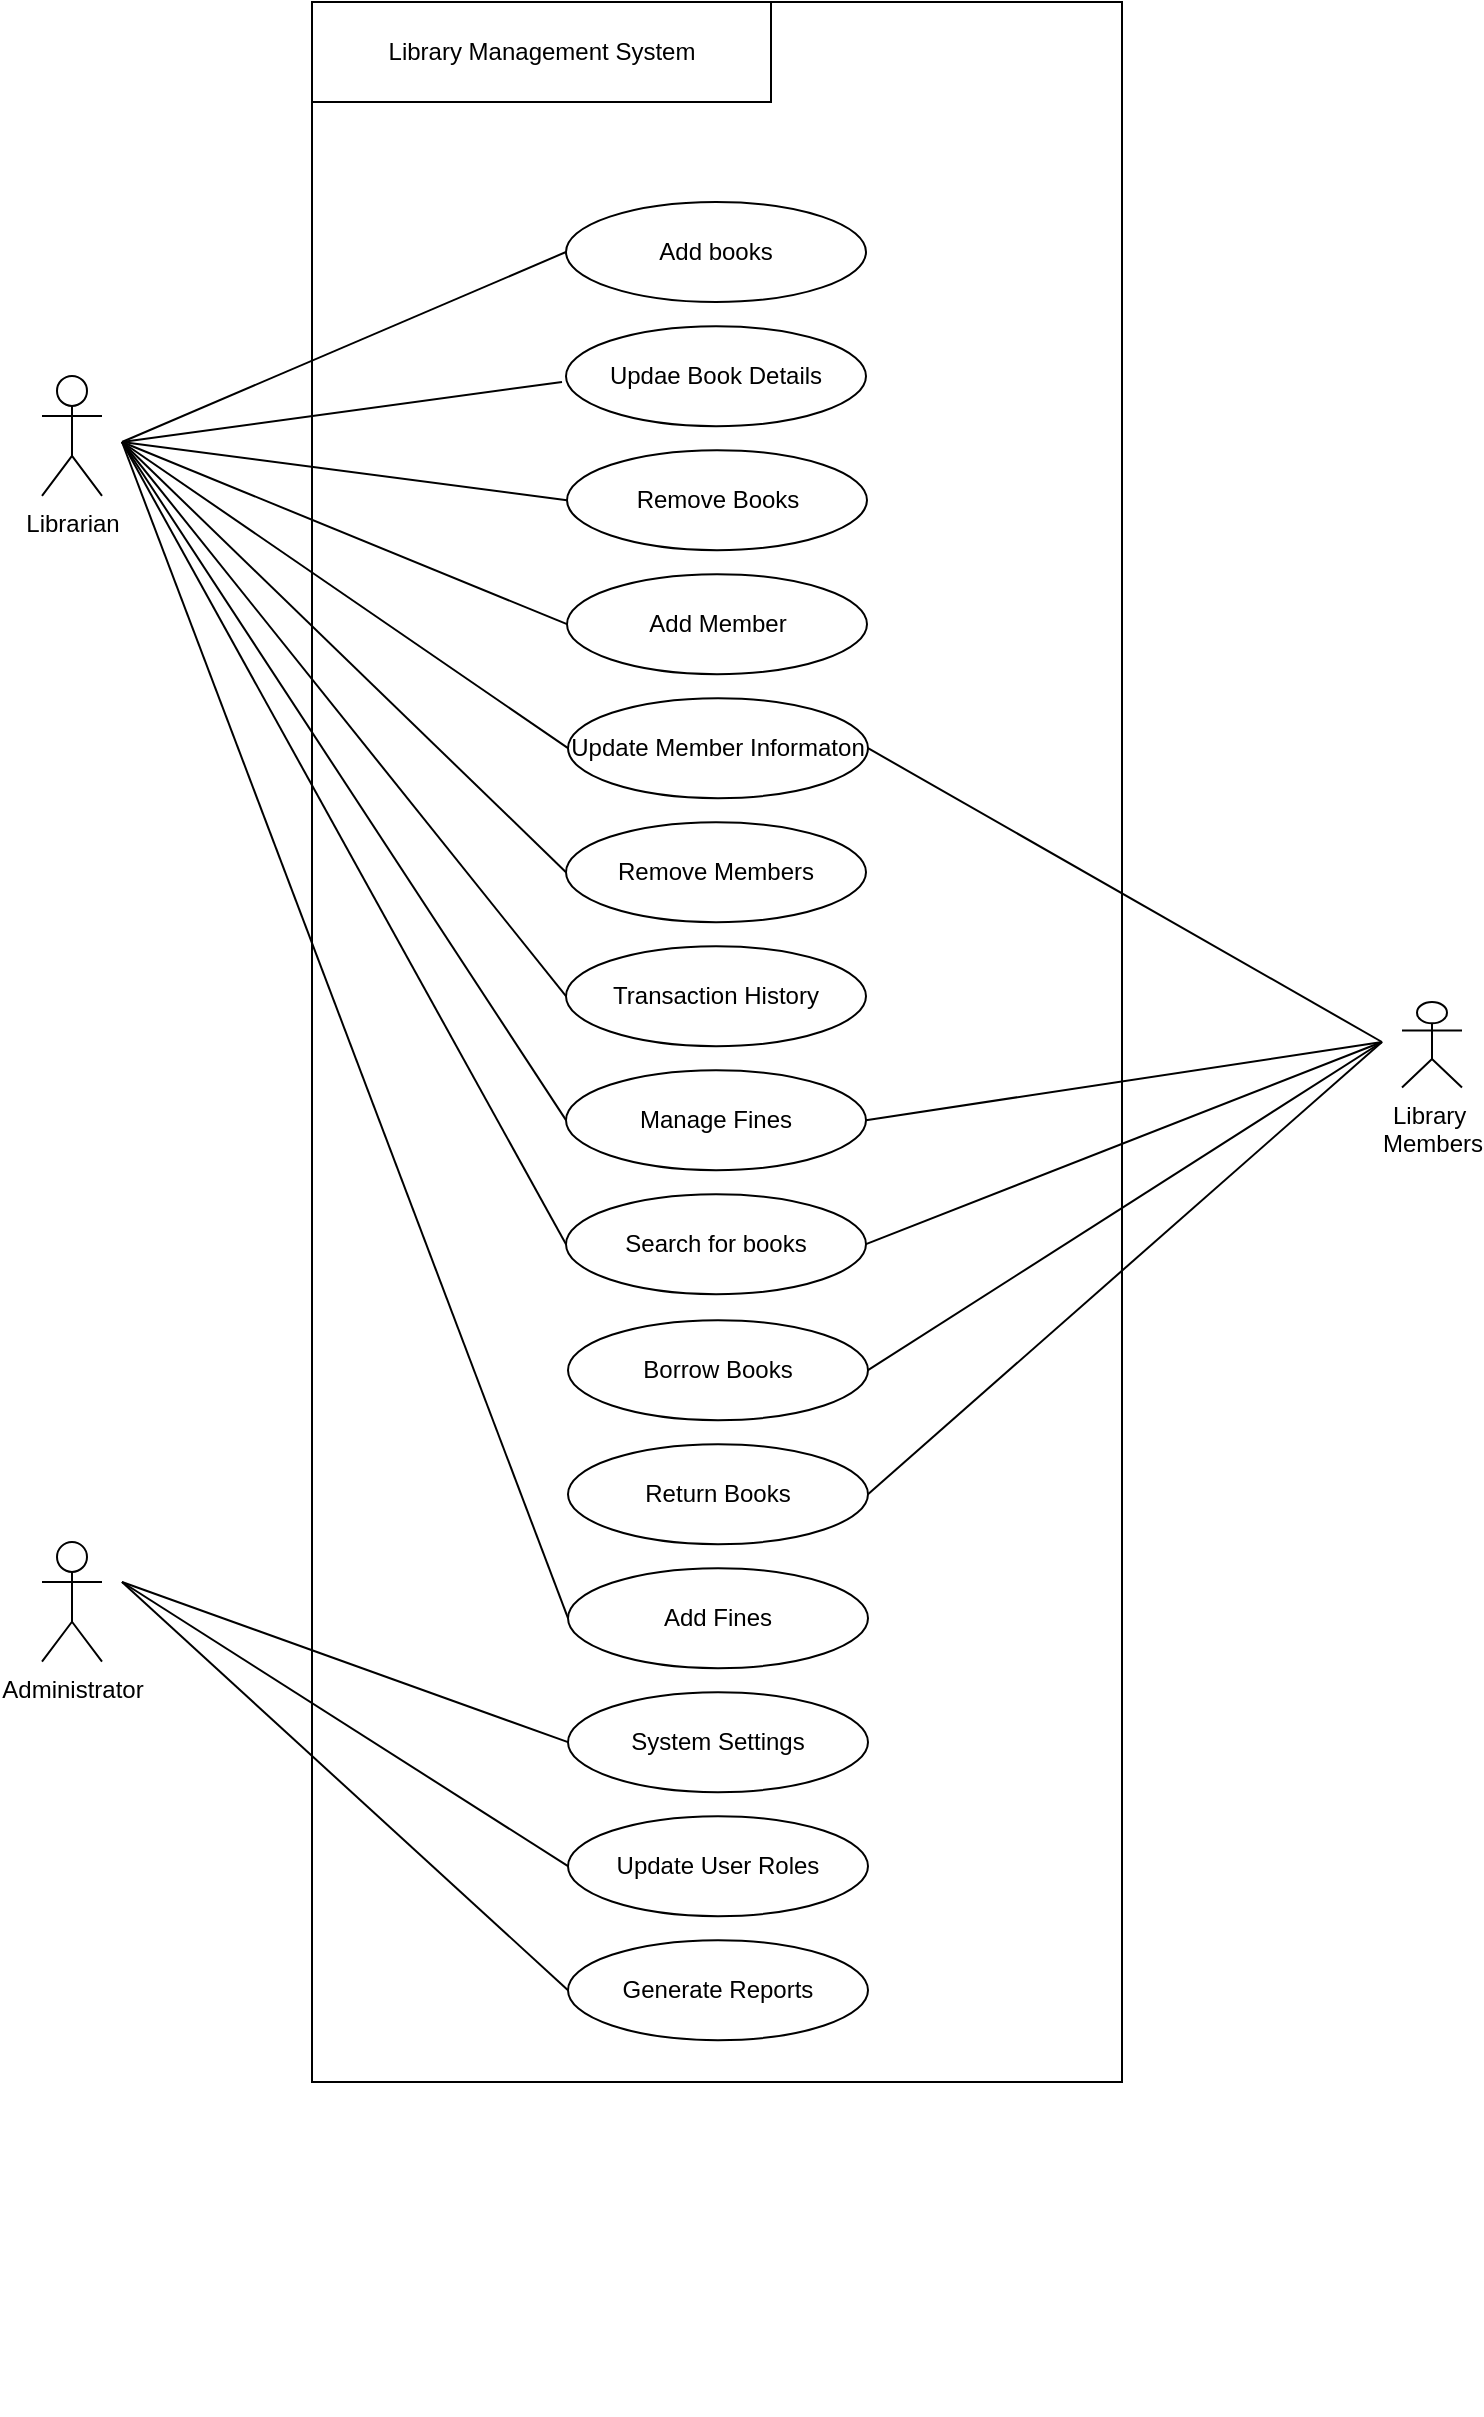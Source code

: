 <mxfile version="24.7.8">
  <diagram name="Page-1" id="pCsZuaA5z1JTF7aSOXdf">
    <mxGraphModel dx="792" dy="1180" grid="1" gridSize="10" guides="1" tooltips="1" connect="1" arrows="1" fold="1" page="1" pageScale="1" pageWidth="850" pageHeight="1100" math="0" shadow="0">
      <root>
        <mxCell id="0" />
        <mxCell id="1" parent="0" />
        <mxCell id="Pm5u3H1z8by2jEkY2p9G-5" value="" style="group" parent="1" vertex="1" connectable="0">
          <mxGeometry x="275" width="405" height="1100" as="geometry" />
        </mxCell>
        <mxCell id="Pm5u3H1z8by2jEkY2p9G-2" value="" style="rounded=0;whiteSpace=wrap;html=1;" parent="Pm5u3H1z8by2jEkY2p9G-5" vertex="1">
          <mxGeometry width="405" height="1040" as="geometry" />
        </mxCell>
        <mxCell id="Pm5u3H1z8by2jEkY2p9G-4" value="Library Management System" style="rounded=0;whiteSpace=wrap;html=1;" parent="Pm5u3H1z8by2jEkY2p9G-5" vertex="1">
          <mxGeometry width="229.5" height="50" as="geometry" />
        </mxCell>
        <mxCell id="2xes0_FK-Emr16ivV42R-11" style="edgeStyle=orthogonalEdgeStyle;rounded=0;orthogonalLoop=1;jettySize=auto;html=1;exitX=0.5;exitY=1;exitDx=0;exitDy=0;" edge="1" parent="Pm5u3H1z8by2jEkY2p9G-5">
          <mxGeometry relative="1" as="geometry">
            <mxPoint x="201.25" y="738.699" as="sourcePoint" />
            <mxPoint x="201.25" y="738.699" as="targetPoint" />
          </mxGeometry>
        </mxCell>
        <mxCell id="2xes0_FK-Emr16ivV42R-17" value="Add books" style="ellipse;whiteSpace=wrap;html=1;" vertex="1" parent="Pm5u3H1z8by2jEkY2p9G-5">
          <mxGeometry x="127" y="99.999" width="150" height="50" as="geometry" />
        </mxCell>
        <mxCell id="2xes0_FK-Emr16ivV42R-21" value="Updae Book Details" style="ellipse;whiteSpace=wrap;html=1;" vertex="1" parent="Pm5u3H1z8by2jEkY2p9G-5">
          <mxGeometry x="127.0" y="162.08" width="150" height="50" as="geometry" />
        </mxCell>
        <mxCell id="2xes0_FK-Emr16ivV42R-22" value="Remove Books" style="ellipse;whiteSpace=wrap;html=1;" vertex="1" parent="Pm5u3H1z8by2jEkY2p9G-5">
          <mxGeometry x="127.5" y="224.08" width="150" height="50" as="geometry" />
        </mxCell>
        <mxCell id="2xes0_FK-Emr16ivV42R-23" value="Add Member" style="ellipse;whiteSpace=wrap;html=1;" vertex="1" parent="Pm5u3H1z8by2jEkY2p9G-5">
          <mxGeometry x="127.5" y="286.08" width="150" height="50" as="geometry" />
        </mxCell>
        <mxCell id="2xes0_FK-Emr16ivV42R-24" value="Update Member Informaton" style="ellipse;whiteSpace=wrap;html=1;" vertex="1" parent="Pm5u3H1z8by2jEkY2p9G-5">
          <mxGeometry x="128" y="348.08" width="150" height="50" as="geometry" />
        </mxCell>
        <mxCell id="2xes0_FK-Emr16ivV42R-25" value="Remove Members" style="ellipse;whiteSpace=wrap;html=1;" vertex="1" parent="Pm5u3H1z8by2jEkY2p9G-5">
          <mxGeometry x="127" y="410.08" width="150" height="50" as="geometry" />
        </mxCell>
        <mxCell id="2xes0_FK-Emr16ivV42R-26" value="Transaction History" style="ellipse;whiteSpace=wrap;html=1;" vertex="1" parent="Pm5u3H1z8by2jEkY2p9G-5">
          <mxGeometry x="127" y="472.08" width="150" height="50" as="geometry" />
        </mxCell>
        <mxCell id="2xes0_FK-Emr16ivV42R-27" value="Manage Fines" style="ellipse;whiteSpace=wrap;html=1;" vertex="1" parent="Pm5u3H1z8by2jEkY2p9G-5">
          <mxGeometry x="127.0" y="534.08" width="150" height="50" as="geometry" />
        </mxCell>
        <mxCell id="2xes0_FK-Emr16ivV42R-28" value="Search for books" style="ellipse;whiteSpace=wrap;html=1;" vertex="1" parent="Pm5u3H1z8by2jEkY2p9G-5">
          <mxGeometry x="127.0" y="596.08" width="150" height="50" as="geometry" />
        </mxCell>
        <mxCell id="2xes0_FK-Emr16ivV42R-30" style="edgeStyle=orthogonalEdgeStyle;rounded=0;orthogonalLoop=1;jettySize=auto;html=1;exitX=0.5;exitY=1;exitDx=0;exitDy=0;" edge="1" parent="Pm5u3H1z8by2jEkY2p9G-5">
          <mxGeometry relative="1" as="geometry">
            <mxPoint x="202.25" y="988.699" as="sourcePoint" />
            <mxPoint x="202.25" y="988.699" as="targetPoint" />
          </mxGeometry>
        </mxCell>
        <mxCell id="2xes0_FK-Emr16ivV42R-31" value="Borrow Books" style="ellipse;whiteSpace=wrap;html=1;" vertex="1" parent="Pm5u3H1z8by2jEkY2p9G-5">
          <mxGeometry x="128" y="659.08" width="150" height="50" as="geometry" />
        </mxCell>
        <mxCell id="2xes0_FK-Emr16ivV42R-32" value="Return Books" style="ellipse;whiteSpace=wrap;html=1;" vertex="1" parent="Pm5u3H1z8by2jEkY2p9G-5">
          <mxGeometry x="128" y="721.08" width="150" height="50" as="geometry" />
        </mxCell>
        <mxCell id="2xes0_FK-Emr16ivV42R-33" value="Add Fines" style="ellipse;whiteSpace=wrap;html=1;" vertex="1" parent="Pm5u3H1z8by2jEkY2p9G-5">
          <mxGeometry x="128" y="783.08" width="150" height="50" as="geometry" />
        </mxCell>
        <mxCell id="2xes0_FK-Emr16ivV42R-34" value="System Settings" style="ellipse;whiteSpace=wrap;html=1;" vertex="1" parent="Pm5u3H1z8by2jEkY2p9G-5">
          <mxGeometry x="128" y="845.08" width="150" height="50" as="geometry" />
        </mxCell>
        <mxCell id="2xes0_FK-Emr16ivV42R-35" style="edgeStyle=orthogonalEdgeStyle;rounded=0;orthogonalLoop=1;jettySize=auto;html=1;exitX=0.5;exitY=1;exitDx=0;exitDy=0;" edge="1" parent="Pm5u3H1z8by2jEkY2p9G-5">
          <mxGeometry relative="1" as="geometry">
            <mxPoint x="201.25" y="928.699" as="sourcePoint" />
            <mxPoint x="201.25" y="928.699" as="targetPoint" />
          </mxGeometry>
        </mxCell>
        <mxCell id="2xes0_FK-Emr16ivV42R-36" style="edgeStyle=orthogonalEdgeStyle;rounded=0;orthogonalLoop=1;jettySize=auto;html=1;exitX=0.5;exitY=1;exitDx=0;exitDy=0;" edge="1" parent="Pm5u3H1z8by2jEkY2p9G-5">
          <mxGeometry relative="1" as="geometry">
            <mxPoint x="196.75" y="1197.619" as="sourcePoint" />
            <mxPoint x="196.75" y="1197.619" as="targetPoint" />
          </mxGeometry>
        </mxCell>
        <mxCell id="2xes0_FK-Emr16ivV42R-37" value="Update User Roles" style="ellipse;whiteSpace=wrap;html=1;" vertex="1" parent="Pm5u3H1z8by2jEkY2p9G-5">
          <mxGeometry x="128" y="907.08" width="150" height="50" as="geometry" />
        </mxCell>
        <mxCell id="2xes0_FK-Emr16ivV42R-38" value="Generate Reports" style="ellipse;whiteSpace=wrap;html=1;" vertex="1" parent="Pm5u3H1z8by2jEkY2p9G-5">
          <mxGeometry x="128" y="969.08" width="150" height="50" as="geometry" />
        </mxCell>
        <mxCell id="Pm5u3H1z8by2jEkY2p9G-1" value="Librarian" style="shape=umlActor;verticalLabelPosition=bottom;verticalAlign=top;html=1;outlineConnect=0;" parent="1" vertex="1">
          <mxGeometry x="140" y="186.95" width="30" height="60" as="geometry" />
        </mxCell>
        <mxCell id="2xes0_FK-Emr16ivV42R-2" value="Library&amp;nbsp;&lt;div&gt;Members&lt;div&gt;&lt;br&gt;&lt;/div&gt;&lt;/div&gt;" style="shape=umlActor;verticalLabelPosition=bottom;verticalAlign=top;html=1;outlineConnect=0;" vertex="1" parent="1">
          <mxGeometry x="820" y="500.004" width="30" height="42.712" as="geometry" />
        </mxCell>
        <mxCell id="2xes0_FK-Emr16ivV42R-5" value="Administrator" style="shape=umlActor;verticalLabelPosition=bottom;verticalAlign=top;html=1;outlineConnect=0;" vertex="1" parent="1">
          <mxGeometry x="140" y="770" width="30" height="59.83" as="geometry" />
        </mxCell>
        <mxCell id="2xes0_FK-Emr16ivV42R-42" value="" style="endArrow=none;html=1;rounded=0;entryX=0;entryY=0.5;entryDx=0;entryDy=0;" edge="1" parent="1" target="2xes0_FK-Emr16ivV42R-17">
          <mxGeometry width="50" height="50" relative="1" as="geometry">
            <mxPoint x="180" y="220" as="sourcePoint" />
            <mxPoint x="220" y="170" as="targetPoint" />
          </mxGeometry>
        </mxCell>
        <mxCell id="2xes0_FK-Emr16ivV42R-44" value="" style="endArrow=none;html=1;rounded=0;" edge="1" parent="1">
          <mxGeometry width="50" height="50" relative="1" as="geometry">
            <mxPoint x="180" y="220" as="sourcePoint" />
            <mxPoint x="400" y="190" as="targetPoint" />
          </mxGeometry>
        </mxCell>
        <mxCell id="2xes0_FK-Emr16ivV42R-45" value="" style="endArrow=none;html=1;rounded=0;entryX=0;entryY=0.5;entryDx=0;entryDy=0;" edge="1" parent="1" target="2xes0_FK-Emr16ivV42R-22">
          <mxGeometry width="50" height="50" relative="1" as="geometry">
            <mxPoint x="180" y="220" as="sourcePoint" />
            <mxPoint x="422" y="145" as="targetPoint" />
          </mxGeometry>
        </mxCell>
        <mxCell id="2xes0_FK-Emr16ivV42R-46" value="" style="endArrow=none;html=1;rounded=0;entryX=0;entryY=0.5;entryDx=0;entryDy=0;" edge="1" parent="1" target="2xes0_FK-Emr16ivV42R-23">
          <mxGeometry width="50" height="50" relative="1" as="geometry">
            <mxPoint x="180" y="220" as="sourcePoint" />
            <mxPoint x="432" y="155" as="targetPoint" />
          </mxGeometry>
        </mxCell>
        <mxCell id="2xes0_FK-Emr16ivV42R-47" value="" style="endArrow=none;html=1;rounded=0;entryX=0;entryY=0.5;entryDx=0;entryDy=0;" edge="1" parent="1" target="2xes0_FK-Emr16ivV42R-24">
          <mxGeometry width="50" height="50" relative="1" as="geometry">
            <mxPoint x="180" y="220" as="sourcePoint" />
            <mxPoint x="442" y="165" as="targetPoint" />
          </mxGeometry>
        </mxCell>
        <mxCell id="2xes0_FK-Emr16ivV42R-48" value="" style="endArrow=none;html=1;rounded=0;exitX=1;exitY=0.5;exitDx=0;exitDy=0;" edge="1" parent="1" source="2xes0_FK-Emr16ivV42R-24">
          <mxGeometry width="50" height="50" relative="1" as="geometry">
            <mxPoint x="230" y="267" as="sourcePoint" />
            <mxPoint x="810" y="520" as="targetPoint" />
          </mxGeometry>
        </mxCell>
        <mxCell id="2xes0_FK-Emr16ivV42R-49" value="" style="endArrow=none;html=1;rounded=0;entryX=0;entryY=0.5;entryDx=0;entryDy=0;" edge="1" parent="1" target="2xes0_FK-Emr16ivV42R-25">
          <mxGeometry width="50" height="50" relative="1" as="geometry">
            <mxPoint x="180" y="220" as="sourcePoint" />
            <mxPoint x="462" y="185" as="targetPoint" />
          </mxGeometry>
        </mxCell>
        <mxCell id="2xes0_FK-Emr16ivV42R-50" value="" style="endArrow=none;html=1;rounded=0;entryX=0;entryY=0.5;entryDx=0;entryDy=0;" edge="1" parent="1" target="2xes0_FK-Emr16ivV42R-26">
          <mxGeometry width="50" height="50" relative="1" as="geometry">
            <mxPoint x="180" y="220" as="sourcePoint" />
            <mxPoint x="472" y="195" as="targetPoint" />
          </mxGeometry>
        </mxCell>
        <mxCell id="2xes0_FK-Emr16ivV42R-51" value="" style="endArrow=none;html=1;rounded=0;entryX=0;entryY=0.5;entryDx=0;entryDy=0;" edge="1" parent="1" target="2xes0_FK-Emr16ivV42R-27">
          <mxGeometry width="50" height="50" relative="1" as="geometry">
            <mxPoint x="180" y="220" as="sourcePoint" />
            <mxPoint x="482" y="205" as="targetPoint" />
          </mxGeometry>
        </mxCell>
        <mxCell id="2xes0_FK-Emr16ivV42R-52" value="" style="endArrow=none;html=1;rounded=0;entryX=0;entryY=0.5;entryDx=0;entryDy=0;" edge="1" parent="1" target="2xes0_FK-Emr16ivV42R-28">
          <mxGeometry width="50" height="50" relative="1" as="geometry">
            <mxPoint x="180" y="220" as="sourcePoint" />
            <mxPoint x="492" y="215" as="targetPoint" />
          </mxGeometry>
        </mxCell>
        <mxCell id="2xes0_FK-Emr16ivV42R-53" value="" style="endArrow=none;html=1;rounded=0;entryX=1;entryY=0.5;entryDx=0;entryDy=0;" edge="1" parent="1" target="2xes0_FK-Emr16ivV42R-28">
          <mxGeometry width="50" height="50" relative="1" as="geometry">
            <mxPoint x="810" y="520" as="sourcePoint" />
            <mxPoint x="502" y="225" as="targetPoint" />
          </mxGeometry>
        </mxCell>
        <mxCell id="2xes0_FK-Emr16ivV42R-54" value="" style="endArrow=none;html=1;rounded=0;exitX=1;exitY=0.5;exitDx=0;exitDy=0;" edge="1" parent="1" source="2xes0_FK-Emr16ivV42R-27">
          <mxGeometry width="50" height="50" relative="1" as="geometry">
            <mxPoint x="290" y="327" as="sourcePoint" />
            <mxPoint x="810" y="520" as="targetPoint" />
          </mxGeometry>
        </mxCell>
        <mxCell id="2xes0_FK-Emr16ivV42R-55" value="" style="endArrow=none;html=1;rounded=0;entryX=1;entryY=0.5;entryDx=0;entryDy=0;" edge="1" parent="1" target="2xes0_FK-Emr16ivV42R-32">
          <mxGeometry width="50" height="50" relative="1" as="geometry">
            <mxPoint x="810" y="520" as="sourcePoint" />
            <mxPoint x="562" y="631" as="targetPoint" />
          </mxGeometry>
        </mxCell>
        <mxCell id="2xes0_FK-Emr16ivV42R-56" value="" style="endArrow=none;html=1;rounded=0;exitX=0;exitY=0.5;exitDx=0;exitDy=0;" edge="1" parent="1" source="2xes0_FK-Emr16ivV42R-34">
          <mxGeometry width="50" height="50" relative="1" as="geometry">
            <mxPoint x="360" y="810" as="sourcePoint" />
            <mxPoint x="180" y="790" as="targetPoint" />
          </mxGeometry>
        </mxCell>
        <mxCell id="2xes0_FK-Emr16ivV42R-57" value="" style="endArrow=none;html=1;rounded=0;exitX=0;exitY=0.5;exitDx=0;exitDy=0;" edge="1" parent="1" source="2xes0_FK-Emr16ivV42R-37">
          <mxGeometry width="50" height="50" relative="1" as="geometry">
            <mxPoint x="840" y="550" as="sourcePoint" />
            <mxPoint x="180" y="790" as="targetPoint" />
          </mxGeometry>
        </mxCell>
        <mxCell id="2xes0_FK-Emr16ivV42R-58" value="" style="endArrow=none;html=1;rounded=0;exitX=0;exitY=0.5;exitDx=0;exitDy=0;" edge="1" parent="1" source="2xes0_FK-Emr16ivV42R-38">
          <mxGeometry width="50" height="50" relative="1" as="geometry">
            <mxPoint x="850" y="560" as="sourcePoint" />
            <mxPoint x="180" y="790" as="targetPoint" />
          </mxGeometry>
        </mxCell>
        <mxCell id="2xes0_FK-Emr16ivV42R-63" value="" style="endArrow=none;html=1;rounded=0;entryX=1;entryY=0.5;entryDx=0;entryDy=0;" edge="1" parent="1" target="2xes0_FK-Emr16ivV42R-31">
          <mxGeometry width="50" height="50" relative="1" as="geometry">
            <mxPoint x="810" y="520" as="sourcePoint" />
            <mxPoint x="632" y="701" as="targetPoint" />
          </mxGeometry>
        </mxCell>
        <mxCell id="2xes0_FK-Emr16ivV42R-64" value="" style="endArrow=none;html=1;rounded=0;entryX=0;entryY=0.5;entryDx=0;entryDy=0;" edge="1" parent="1" target="2xes0_FK-Emr16ivV42R-33">
          <mxGeometry width="50" height="50" relative="1" as="geometry">
            <mxPoint x="180" y="220" as="sourcePoint" />
            <mxPoint x="412" y="631" as="targetPoint" />
          </mxGeometry>
        </mxCell>
      </root>
    </mxGraphModel>
  </diagram>
</mxfile>
